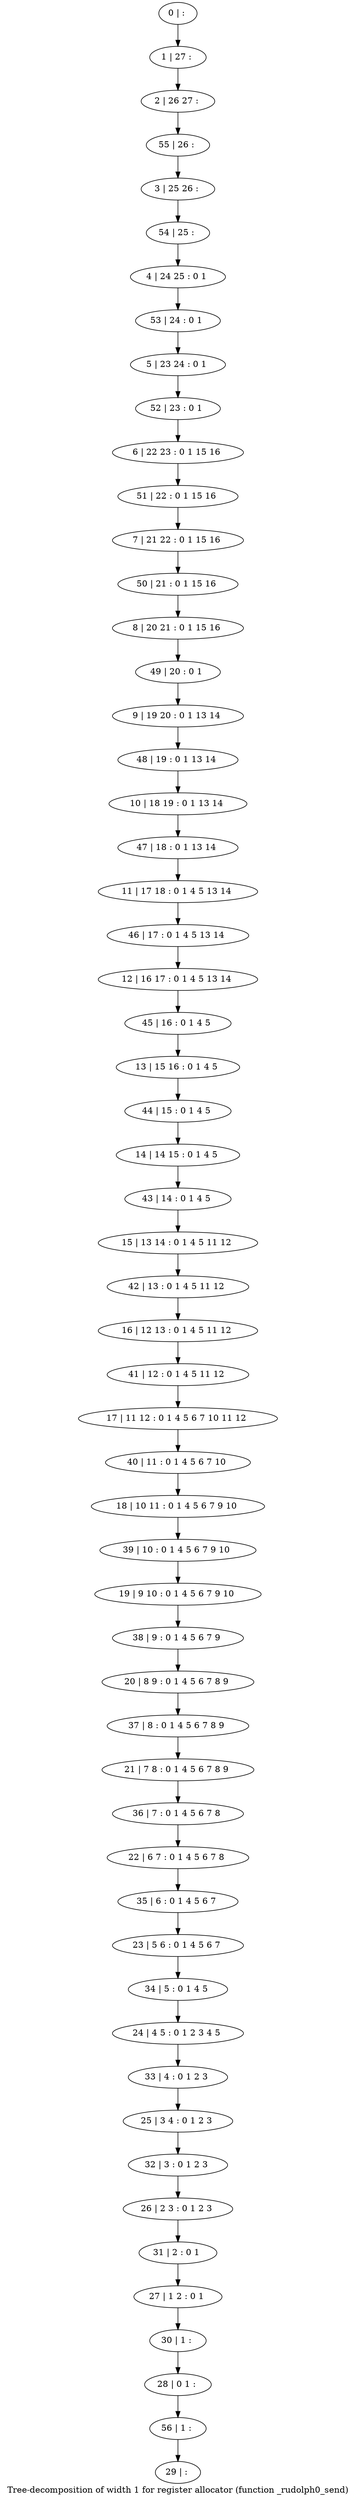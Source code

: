 digraph G {
graph [label="Tree-decomposition of width 1 for register allocator (function _rudolph0_send)"]
0[label="0 | : "];
1[label="1 | 27 : "];
2[label="2 | 26 27 : "];
3[label="3 | 25 26 : "];
4[label="4 | 24 25 : 0 1 "];
5[label="5 | 23 24 : 0 1 "];
6[label="6 | 22 23 : 0 1 15 16 "];
7[label="7 | 21 22 : 0 1 15 16 "];
8[label="8 | 20 21 : 0 1 15 16 "];
9[label="9 | 19 20 : 0 1 13 14 "];
10[label="10 | 18 19 : 0 1 13 14 "];
11[label="11 | 17 18 : 0 1 4 5 13 14 "];
12[label="12 | 16 17 : 0 1 4 5 13 14 "];
13[label="13 | 15 16 : 0 1 4 5 "];
14[label="14 | 14 15 : 0 1 4 5 "];
15[label="15 | 13 14 : 0 1 4 5 11 12 "];
16[label="16 | 12 13 : 0 1 4 5 11 12 "];
17[label="17 | 11 12 : 0 1 4 5 6 7 10 11 12 "];
18[label="18 | 10 11 : 0 1 4 5 6 7 9 10 "];
19[label="19 | 9 10 : 0 1 4 5 6 7 9 10 "];
20[label="20 | 8 9 : 0 1 4 5 6 7 8 9 "];
21[label="21 | 7 8 : 0 1 4 5 6 7 8 9 "];
22[label="22 | 6 7 : 0 1 4 5 6 7 8 "];
23[label="23 | 5 6 : 0 1 4 5 6 7 "];
24[label="24 | 4 5 : 0 1 2 3 4 5 "];
25[label="25 | 3 4 : 0 1 2 3 "];
26[label="26 | 2 3 : 0 1 2 3 "];
27[label="27 | 1 2 : 0 1 "];
28[label="28 | 0 1 : "];
29[label="29 | : "];
30[label="30 | 1 : "];
31[label="31 | 2 : 0 1 "];
32[label="32 | 3 : 0 1 2 3 "];
33[label="33 | 4 : 0 1 2 3 "];
34[label="34 | 5 : 0 1 4 5 "];
35[label="35 | 6 : 0 1 4 5 6 7 "];
36[label="36 | 7 : 0 1 4 5 6 7 8 "];
37[label="37 | 8 : 0 1 4 5 6 7 8 9 "];
38[label="38 | 9 : 0 1 4 5 6 7 9 "];
39[label="39 | 10 : 0 1 4 5 6 7 9 10 "];
40[label="40 | 11 : 0 1 4 5 6 7 10 "];
41[label="41 | 12 : 0 1 4 5 11 12 "];
42[label="42 | 13 : 0 1 4 5 11 12 "];
43[label="43 | 14 : 0 1 4 5 "];
44[label="44 | 15 : 0 1 4 5 "];
45[label="45 | 16 : 0 1 4 5 "];
46[label="46 | 17 : 0 1 4 5 13 14 "];
47[label="47 | 18 : 0 1 13 14 "];
48[label="48 | 19 : 0 1 13 14 "];
49[label="49 | 20 : 0 1 "];
50[label="50 | 21 : 0 1 15 16 "];
51[label="51 | 22 : 0 1 15 16 "];
52[label="52 | 23 : 0 1 "];
53[label="53 | 24 : 0 1 "];
54[label="54 | 25 : "];
55[label="55 | 26 : "];
56[label="56 | 1 : "];
0->1 ;
1->2 ;
30->28 ;
27->30 ;
31->27 ;
26->31 ;
32->26 ;
25->32 ;
33->25 ;
24->33 ;
34->24 ;
23->34 ;
35->23 ;
22->35 ;
36->22 ;
21->36 ;
37->21 ;
20->37 ;
38->20 ;
19->38 ;
39->19 ;
18->39 ;
40->18 ;
17->40 ;
41->17 ;
16->41 ;
42->16 ;
15->42 ;
43->15 ;
14->43 ;
44->14 ;
13->44 ;
45->13 ;
12->45 ;
46->12 ;
11->46 ;
47->11 ;
10->47 ;
48->10 ;
9->48 ;
49->9 ;
8->49 ;
50->8 ;
7->50 ;
51->7 ;
6->51 ;
52->6 ;
5->52 ;
53->5 ;
4->53 ;
54->4 ;
3->54 ;
55->3 ;
2->55 ;
56->29 ;
28->56 ;
}
